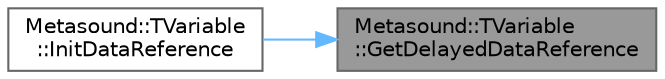 digraph "Metasound::TVariable::GetDelayedDataReference"
{
 // INTERACTIVE_SVG=YES
 // LATEX_PDF_SIZE
  bgcolor="transparent";
  edge [fontname=Helvetica,fontsize=10,labelfontname=Helvetica,labelfontsize=10];
  node [fontname=Helvetica,fontsize=10,shape=box,height=0.2,width=0.4];
  rankdir="RL";
  Node1 [id="Node000001",label="Metasound::TVariable\l::GetDelayedDataReference",height=0.2,width=0.4,color="gray40", fillcolor="grey60", style="filled", fontcolor="black",tooltip="Get the delayed data reference."];
  Node1 -> Node2 [id="edge1_Node000001_Node000002",dir="back",color="steelblue1",style="solid",tooltip=" "];
  Node2 [id="Node000002",label="Metasound::TVariable\l::InitDataReference",height=0.2,width=0.4,color="grey40", fillcolor="white", style="filled",URL="$da/dc0/structMetasound_1_1TVariable.html#afe20a4d9baa88eaeda5140c79db314ac",tooltip=" "];
}
